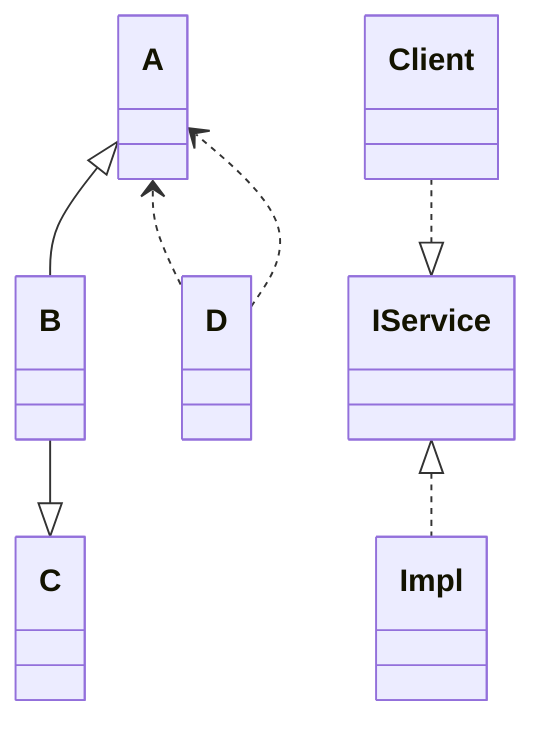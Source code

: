 classDiagram
class A
class B
class C
class D
A <|-- B
B --|> C
A <.. D
D ..> A
Client ..|> IService
IService <|.. Impl